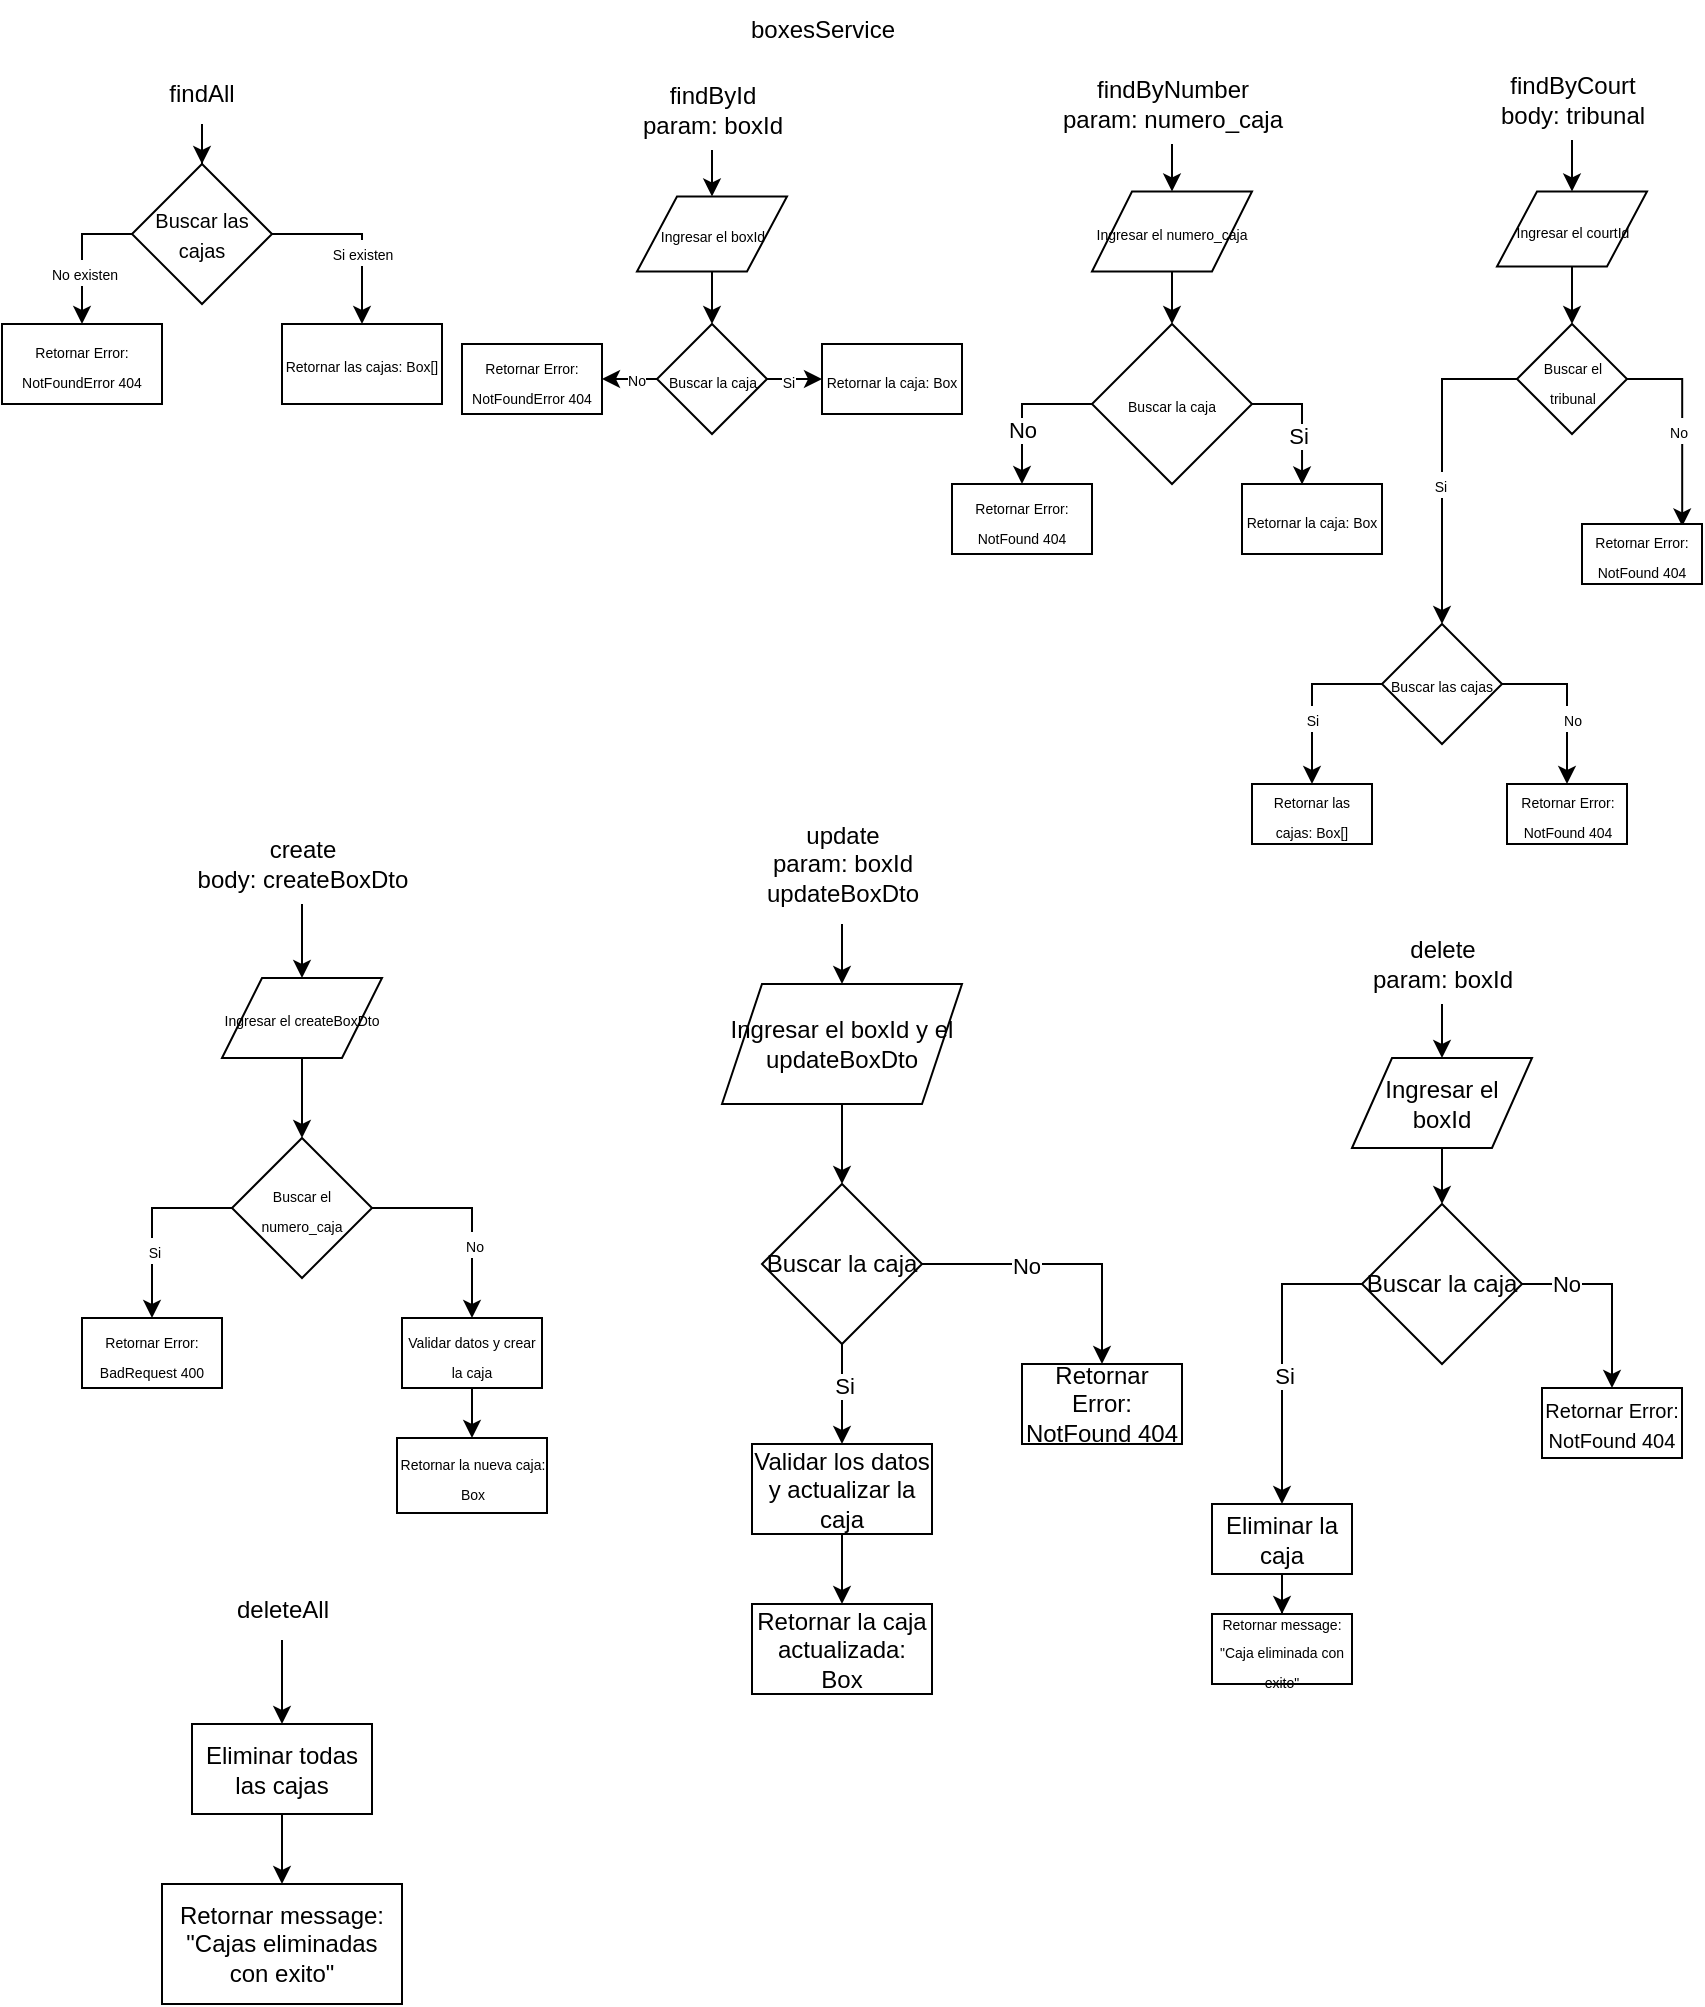 <mxfile version="24.7.17">
  <diagram name="Página-1" id="vw6GqwmN5ZrhFgW-mw1w">
    <mxGraphModel dx="2191" dy="1113" grid="1" gridSize="10" guides="1" tooltips="1" connect="1" arrows="1" fold="1" page="1" pageScale="1" pageWidth="850" pageHeight="1100" math="0" shadow="0">
      <root>
        <mxCell id="0" />
        <mxCell id="1" parent="0" />
        <mxCell id="8geL__UNSn9p4XAOmCWZ-1" value="boxesService" style="text;html=1;align=center;verticalAlign=middle;resizable=0;points=[];autosize=1;strokeColor=none;fillColor=none;" vertex="1" parent="1">
          <mxGeometry x="360" y="8" width="100" height="30" as="geometry" />
        </mxCell>
        <mxCell id="8geL__UNSn9p4XAOmCWZ-3" style="edgeStyle=orthogonalEdgeStyle;rounded=0;orthogonalLoop=1;jettySize=auto;html=1;" edge="1" parent="1" source="8geL__UNSn9p4XAOmCWZ-2" target="8geL__UNSn9p4XAOmCWZ-4">
          <mxGeometry relative="1" as="geometry">
            <mxPoint x="100" y="90" as="targetPoint" />
          </mxGeometry>
        </mxCell>
        <mxCell id="8geL__UNSn9p4XAOmCWZ-2" value="findAll" style="text;html=1;align=center;verticalAlign=middle;whiteSpace=wrap;rounded=0;" vertex="1" parent="1">
          <mxGeometry x="70" y="40" width="60" height="30" as="geometry" />
        </mxCell>
        <mxCell id="8geL__UNSn9p4XAOmCWZ-5" style="edgeStyle=orthogonalEdgeStyle;rounded=0;orthogonalLoop=1;jettySize=auto;html=1;" edge="1" parent="1" source="8geL__UNSn9p4XAOmCWZ-4" target="8geL__UNSn9p4XAOmCWZ-7">
          <mxGeometry relative="1" as="geometry">
            <mxPoint x="30" y="180" as="targetPoint" />
            <Array as="points">
              <mxPoint x="40" y="125" />
            </Array>
          </mxGeometry>
        </mxCell>
        <mxCell id="8geL__UNSn9p4XAOmCWZ-6" value="&lt;font style=&quot;font-size: 7px;&quot;&gt;No existen&lt;br&gt;&lt;/font&gt;" style="edgeLabel;html=1;align=center;verticalAlign=middle;resizable=0;points=[];" vertex="1" connectable="0" parent="8geL__UNSn9p4XAOmCWZ-5">
          <mxGeometry x="0.517" y="1" relative="1" as="geometry">
            <mxPoint y="-9" as="offset" />
          </mxGeometry>
        </mxCell>
        <mxCell id="8geL__UNSn9p4XAOmCWZ-8" style="edgeStyle=orthogonalEdgeStyle;rounded=0;orthogonalLoop=1;jettySize=auto;html=1;" edge="1" parent="1" source="8geL__UNSn9p4XAOmCWZ-4" target="8geL__UNSn9p4XAOmCWZ-10">
          <mxGeometry relative="1" as="geometry">
            <mxPoint x="170" y="170" as="targetPoint" />
          </mxGeometry>
        </mxCell>
        <mxCell id="8geL__UNSn9p4XAOmCWZ-9" value="&lt;font style=&quot;font-size: 7px;&quot;&gt;Si existen&lt;br&gt;&lt;/font&gt;" style="edgeLabel;html=1;align=center;verticalAlign=middle;resizable=0;points=[];" vertex="1" connectable="0" parent="8geL__UNSn9p4XAOmCWZ-8">
          <mxGeometry x="0.205" relative="1" as="geometry">
            <mxPoint as="offset" />
          </mxGeometry>
        </mxCell>
        <mxCell id="8geL__UNSn9p4XAOmCWZ-4" value="&lt;font style=&quot;font-size: 10px;&quot;&gt;Buscar las cajas&lt;br&gt;&lt;/font&gt;" style="rhombus;whiteSpace=wrap;html=1;" vertex="1" parent="1">
          <mxGeometry x="65" y="90" width="70" height="70" as="geometry" />
        </mxCell>
        <mxCell id="8geL__UNSn9p4XAOmCWZ-7" value="&lt;font style=&quot;font-size: 7px;&quot;&gt;Retornar Error: NotFoundError 404&lt;br&gt;&lt;/font&gt;" style="rounded=0;whiteSpace=wrap;html=1;" vertex="1" parent="1">
          <mxGeometry y="170" width="80" height="40" as="geometry" />
        </mxCell>
        <mxCell id="8geL__UNSn9p4XAOmCWZ-10" value="&lt;font style=&quot;font-size: 7px;&quot;&gt;Retornar las cajas: Box[]&lt;br&gt;&lt;/font&gt;" style="rounded=0;whiteSpace=wrap;html=1;" vertex="1" parent="1">
          <mxGeometry x="140" y="170" width="80" height="40" as="geometry" />
        </mxCell>
        <mxCell id="8geL__UNSn9p4XAOmCWZ-13" style="edgeStyle=orthogonalEdgeStyle;rounded=0;orthogonalLoop=1;jettySize=auto;html=1;" edge="1" parent="1" source="8geL__UNSn9p4XAOmCWZ-11" target="8geL__UNSn9p4XAOmCWZ-14">
          <mxGeometry relative="1" as="geometry">
            <mxPoint x="355" y="110" as="targetPoint" />
          </mxGeometry>
        </mxCell>
        <mxCell id="8geL__UNSn9p4XAOmCWZ-11" value="&lt;div&gt;findById&lt;/div&gt;&lt;div&gt;param: boxId&lt;br&gt;&lt;/div&gt;" style="text;html=1;align=center;verticalAlign=middle;resizable=0;points=[];autosize=1;strokeColor=none;fillColor=none;" vertex="1" parent="1">
          <mxGeometry x="310" y="43" width="90" height="40" as="geometry" />
        </mxCell>
        <mxCell id="8geL__UNSn9p4XAOmCWZ-15" style="edgeStyle=orthogonalEdgeStyle;rounded=0;orthogonalLoop=1;jettySize=auto;html=1;" edge="1" parent="1" source="8geL__UNSn9p4XAOmCWZ-14" target="8geL__UNSn9p4XAOmCWZ-16">
          <mxGeometry relative="1" as="geometry">
            <mxPoint x="355" y="170" as="targetPoint" />
          </mxGeometry>
        </mxCell>
        <mxCell id="8geL__UNSn9p4XAOmCWZ-14" value="&lt;font style=&quot;font-size: 7px;&quot;&gt;Ingresar el boxId&lt;br&gt;&lt;/font&gt;" style="shape=parallelogram;perimeter=parallelogramPerimeter;whiteSpace=wrap;html=1;fixedSize=1;" vertex="1" parent="1">
          <mxGeometry x="317.5" y="106.25" width="75" height="37.5" as="geometry" />
        </mxCell>
        <mxCell id="8geL__UNSn9p4XAOmCWZ-17" style="edgeStyle=orthogonalEdgeStyle;rounded=0;orthogonalLoop=1;jettySize=auto;html=1;" edge="1" parent="1" source="8geL__UNSn9p4XAOmCWZ-16" target="8geL__UNSn9p4XAOmCWZ-18">
          <mxGeometry relative="1" as="geometry">
            <mxPoint x="300" y="197.5" as="targetPoint" />
          </mxGeometry>
        </mxCell>
        <mxCell id="8geL__UNSn9p4XAOmCWZ-19" value="&lt;font style=&quot;font-size: 7px;&quot;&gt;No&lt;/font&gt;" style="edgeLabel;html=1;align=center;verticalAlign=middle;resizable=0;points=[];" vertex="1" connectable="0" parent="8geL__UNSn9p4XAOmCWZ-17">
          <mxGeometry x="0.375" y="-1" relative="1" as="geometry">
            <mxPoint as="offset" />
          </mxGeometry>
        </mxCell>
        <mxCell id="8geL__UNSn9p4XAOmCWZ-20" style="edgeStyle=orthogonalEdgeStyle;rounded=0;orthogonalLoop=1;jettySize=auto;html=1;" edge="1" parent="1" source="8geL__UNSn9p4XAOmCWZ-16" target="8geL__UNSn9p4XAOmCWZ-22">
          <mxGeometry relative="1" as="geometry">
            <mxPoint x="420" y="197.5" as="targetPoint" />
          </mxGeometry>
        </mxCell>
        <mxCell id="8geL__UNSn9p4XAOmCWZ-21" value="&lt;font style=&quot;font-size: 7px;&quot;&gt;Si&lt;/font&gt;" style="edgeLabel;html=1;align=center;verticalAlign=middle;resizable=0;points=[];" vertex="1" connectable="0" parent="8geL__UNSn9p4XAOmCWZ-20">
          <mxGeometry x="-0.162" relative="1" as="geometry">
            <mxPoint x="-8" as="offset" />
          </mxGeometry>
        </mxCell>
        <mxCell id="8geL__UNSn9p4XAOmCWZ-16" value="&lt;font style=&quot;font-size: 7px;&quot;&gt;Buscar la caja&lt;br&gt;&lt;/font&gt;" style="rhombus;whiteSpace=wrap;html=1;" vertex="1" parent="1">
          <mxGeometry x="327.5" y="170" width="55" height="55" as="geometry" />
        </mxCell>
        <mxCell id="8geL__UNSn9p4XAOmCWZ-18" value="&lt;font style=&quot;font-size: 7px;&quot;&gt;Retornar Error: NotFoundError 404&lt;br&gt;&lt;/font&gt;" style="rounded=0;whiteSpace=wrap;html=1;" vertex="1" parent="1">
          <mxGeometry x="230" y="180" width="70" height="35" as="geometry" />
        </mxCell>
        <mxCell id="8geL__UNSn9p4XAOmCWZ-22" value="&lt;font style=&quot;font-size: 7px;&quot;&gt;Retornar la caja: Box&lt;br&gt;&lt;/font&gt;" style="rounded=0;whiteSpace=wrap;html=1;" vertex="1" parent="1">
          <mxGeometry x="410" y="180" width="70" height="35" as="geometry" />
        </mxCell>
        <mxCell id="8geL__UNSn9p4XAOmCWZ-24" style="edgeStyle=orthogonalEdgeStyle;rounded=0;orthogonalLoop=1;jettySize=auto;html=1;" edge="1" parent="1" source="8geL__UNSn9p4XAOmCWZ-23" target="8geL__UNSn9p4XAOmCWZ-25">
          <mxGeometry relative="1" as="geometry">
            <mxPoint x="585" y="100.0" as="targetPoint" />
          </mxGeometry>
        </mxCell>
        <mxCell id="8geL__UNSn9p4XAOmCWZ-23" value="&lt;div&gt;findByNumber&lt;/div&gt;&lt;div&gt;param: numero_caja&lt;br&gt;&lt;/div&gt;" style="text;html=1;align=center;verticalAlign=middle;resizable=0;points=[];autosize=1;strokeColor=none;fillColor=none;" vertex="1" parent="1">
          <mxGeometry x="520" y="40" width="130" height="40" as="geometry" />
        </mxCell>
        <mxCell id="8geL__UNSn9p4XAOmCWZ-26" style="edgeStyle=orthogonalEdgeStyle;rounded=0;orthogonalLoop=1;jettySize=auto;html=1;" edge="1" parent="1" source="8geL__UNSn9p4XAOmCWZ-25" target="8geL__UNSn9p4XAOmCWZ-27">
          <mxGeometry relative="1" as="geometry">
            <mxPoint x="585" y="170" as="targetPoint" />
          </mxGeometry>
        </mxCell>
        <mxCell id="8geL__UNSn9p4XAOmCWZ-25" value="&lt;font style=&quot;font-size: 7px;&quot;&gt;Ingresar el numero_caja&lt;/font&gt;" style="shape=parallelogram;perimeter=parallelogramPerimeter;whiteSpace=wrap;html=1;fixedSize=1;" vertex="1" parent="1">
          <mxGeometry x="545" y="103.75" width="80" height="40" as="geometry" />
        </mxCell>
        <mxCell id="8geL__UNSn9p4XAOmCWZ-28" style="edgeStyle=orthogonalEdgeStyle;rounded=0;orthogonalLoop=1;jettySize=auto;html=1;entryX=0.429;entryY=0.007;entryDx=0;entryDy=0;entryPerimeter=0;exitX=1;exitY=0.5;exitDx=0;exitDy=0;" edge="1" parent="1" source="8geL__UNSn9p4XAOmCWZ-27" target="8geL__UNSn9p4XAOmCWZ-33">
          <mxGeometry relative="1" as="geometry">
            <mxPoint x="650" y="260" as="targetPoint" />
          </mxGeometry>
        </mxCell>
        <mxCell id="8geL__UNSn9p4XAOmCWZ-31" value="Si" style="edgeLabel;html=1;align=center;verticalAlign=middle;resizable=0;points=[];" vertex="1" connectable="0" parent="8geL__UNSn9p4XAOmCWZ-28">
          <mxGeometry x="0.238" y="-2" relative="1" as="geometry">
            <mxPoint as="offset" />
          </mxGeometry>
        </mxCell>
        <mxCell id="8geL__UNSn9p4XAOmCWZ-29" style="edgeStyle=orthogonalEdgeStyle;rounded=0;orthogonalLoop=1;jettySize=auto;html=1;entryX=0.5;entryY=0;entryDx=0;entryDy=0;" edge="1" parent="1" source="8geL__UNSn9p4XAOmCWZ-27" target="8geL__UNSn9p4XAOmCWZ-32">
          <mxGeometry relative="1" as="geometry">
            <mxPoint x="510" y="260" as="targetPoint" />
            <Array as="points">
              <mxPoint x="510" y="210" />
            </Array>
          </mxGeometry>
        </mxCell>
        <mxCell id="8geL__UNSn9p4XAOmCWZ-30" value="No" style="edgeLabel;html=1;align=center;verticalAlign=middle;resizable=0;points=[];" vertex="1" connectable="0" parent="8geL__UNSn9p4XAOmCWZ-29">
          <mxGeometry x="0.275" relative="1" as="geometry">
            <mxPoint as="offset" />
          </mxGeometry>
        </mxCell>
        <mxCell id="8geL__UNSn9p4XAOmCWZ-27" value="&lt;font style=&quot;font-size: 7px;&quot;&gt;Buscar la caja&lt;/font&gt;" style="rhombus;whiteSpace=wrap;html=1;" vertex="1" parent="1">
          <mxGeometry x="545" y="170" width="80" height="80" as="geometry" />
        </mxCell>
        <mxCell id="8geL__UNSn9p4XAOmCWZ-32" value="&lt;font style=&quot;font-size: 7px;&quot;&gt;Retornar Error: NotFound 404&lt;font style=&quot;font-size: 7px;&quot;&gt;&lt;br&gt;&lt;/font&gt;&lt;/font&gt;" style="rounded=0;whiteSpace=wrap;html=1;" vertex="1" parent="1">
          <mxGeometry x="475" y="250" width="70" height="35" as="geometry" />
        </mxCell>
        <mxCell id="8geL__UNSn9p4XAOmCWZ-33" value="&lt;font style=&quot;font-size: 7px;&quot;&gt;Retornar la caja: Box&lt;font style=&quot;font-size: 7px;&quot;&gt;&lt;br&gt;&lt;/font&gt;&lt;/font&gt;" style="rounded=0;whiteSpace=wrap;html=1;" vertex="1" parent="1">
          <mxGeometry x="620" y="250" width="70" height="35" as="geometry" />
        </mxCell>
        <mxCell id="8geL__UNSn9p4XAOmCWZ-35" style="edgeStyle=orthogonalEdgeStyle;rounded=0;orthogonalLoop=1;jettySize=auto;html=1;" edge="1" parent="1" source="8geL__UNSn9p4XAOmCWZ-34" target="8geL__UNSn9p4XAOmCWZ-36">
          <mxGeometry relative="1" as="geometry">
            <mxPoint x="785" y="100" as="targetPoint" />
          </mxGeometry>
        </mxCell>
        <mxCell id="8geL__UNSn9p4XAOmCWZ-34" value="&lt;div&gt;findByCourt&lt;/div&gt;&lt;div&gt;body: tribunal&lt;br&gt;&lt;/div&gt;" style="text;html=1;align=center;verticalAlign=middle;resizable=0;points=[];autosize=1;strokeColor=none;fillColor=none;" vertex="1" parent="1">
          <mxGeometry x="735" y="38" width="100" height="40" as="geometry" />
        </mxCell>
        <mxCell id="8geL__UNSn9p4XAOmCWZ-37" style="edgeStyle=orthogonalEdgeStyle;rounded=0;orthogonalLoop=1;jettySize=auto;html=1;" edge="1" parent="1" source="8geL__UNSn9p4XAOmCWZ-36" target="8geL__UNSn9p4XAOmCWZ-38">
          <mxGeometry relative="1" as="geometry">
            <mxPoint x="785" y="170" as="targetPoint" />
          </mxGeometry>
        </mxCell>
        <mxCell id="8geL__UNSn9p4XAOmCWZ-36" value="&lt;font style=&quot;font-size: 7px;&quot;&gt;Ingresar el courtId&lt;br&gt;&lt;/font&gt;" style="shape=parallelogram;perimeter=parallelogramPerimeter;whiteSpace=wrap;html=1;fixedSize=1;" vertex="1" parent="1">
          <mxGeometry x="747.5" y="103.75" width="75" height="37.5" as="geometry" />
        </mxCell>
        <mxCell id="8geL__UNSn9p4XAOmCWZ-39" style="edgeStyle=orthogonalEdgeStyle;rounded=0;orthogonalLoop=1;jettySize=auto;html=1;" edge="1" parent="1" source="8geL__UNSn9p4XAOmCWZ-38" target="8geL__UNSn9p4XAOmCWZ-44">
          <mxGeometry relative="1" as="geometry">
            <mxPoint x="720" y="300" as="targetPoint" />
          </mxGeometry>
        </mxCell>
        <mxCell id="8geL__UNSn9p4XAOmCWZ-42" value="&lt;font style=&quot;font-size: 7px;&quot;&gt;Si&lt;/font&gt;" style="edgeLabel;html=1;align=center;verticalAlign=middle;resizable=0;points=[];" vertex="1" connectable="0" parent="8geL__UNSn9p4XAOmCWZ-39">
          <mxGeometry x="0.127" y="-1" relative="1" as="geometry">
            <mxPoint as="offset" />
          </mxGeometry>
        </mxCell>
        <mxCell id="8geL__UNSn9p4XAOmCWZ-40" style="edgeStyle=orthogonalEdgeStyle;rounded=0;orthogonalLoop=1;jettySize=auto;html=1;exitX=1;exitY=0.5;exitDx=0;exitDy=0;entryX=0.835;entryY=0.04;entryDx=0;entryDy=0;entryPerimeter=0;" edge="1" parent="1" source="8geL__UNSn9p4XAOmCWZ-38" target="8geL__UNSn9p4XAOmCWZ-43">
          <mxGeometry relative="1" as="geometry">
            <mxPoint x="840" y="270" as="targetPoint" />
          </mxGeometry>
        </mxCell>
        <mxCell id="8geL__UNSn9p4XAOmCWZ-41" value="&lt;font style=&quot;font-size: 7px;&quot;&gt;No&lt;/font&gt;" style="edgeLabel;html=1;align=center;verticalAlign=middle;resizable=0;points=[];" vertex="1" connectable="0" parent="8geL__UNSn9p4XAOmCWZ-40">
          <mxGeometry x="0.035" y="-2" relative="1" as="geometry">
            <mxPoint as="offset" />
          </mxGeometry>
        </mxCell>
        <mxCell id="8geL__UNSn9p4XAOmCWZ-38" value="&lt;font style=&quot;font-size: 7px;&quot;&gt;Buscar el tribunal&lt;/font&gt;" style="rhombus;whiteSpace=wrap;html=1;" vertex="1" parent="1">
          <mxGeometry x="757.5" y="170" width="55" height="55" as="geometry" />
        </mxCell>
        <mxCell id="8geL__UNSn9p4XAOmCWZ-43" value="&lt;font style=&quot;font-size: 7px;&quot;&gt;Retornar Error: NotFound 404&lt;br&gt;&lt;/font&gt;" style="rounded=0;whiteSpace=wrap;html=1;" vertex="1" parent="1">
          <mxGeometry x="790" y="270" width="60" height="30" as="geometry" />
        </mxCell>
        <mxCell id="8geL__UNSn9p4XAOmCWZ-45" style="edgeStyle=orthogonalEdgeStyle;rounded=0;orthogonalLoop=1;jettySize=auto;html=1;" edge="1" parent="1" source="8geL__UNSn9p4XAOmCWZ-44" target="8geL__UNSn9p4XAOmCWZ-49">
          <mxGeometry relative="1" as="geometry">
            <mxPoint x="780" y="400" as="targetPoint" />
          </mxGeometry>
        </mxCell>
        <mxCell id="8geL__UNSn9p4XAOmCWZ-46" value="&lt;font style=&quot;font-size: 7px;&quot;&gt;No&lt;/font&gt;" style="edgeLabel;html=1;align=center;verticalAlign=middle;resizable=0;points=[];" vertex="1" connectable="0" parent="8geL__UNSn9p4XAOmCWZ-45">
          <mxGeometry x="0.197" y="2" relative="1" as="geometry">
            <mxPoint as="offset" />
          </mxGeometry>
        </mxCell>
        <mxCell id="8geL__UNSn9p4XAOmCWZ-47" style="edgeStyle=orthogonalEdgeStyle;rounded=0;orthogonalLoop=1;jettySize=auto;html=1;" edge="1" parent="1" source="8geL__UNSn9p4XAOmCWZ-44" target="8geL__UNSn9p4XAOmCWZ-50">
          <mxGeometry relative="1" as="geometry">
            <mxPoint x="660" y="400" as="targetPoint" />
          </mxGeometry>
        </mxCell>
        <mxCell id="8geL__UNSn9p4XAOmCWZ-48" value="&lt;font style=&quot;font-size: 7px;&quot;&gt;Si&lt;/font&gt;" style="edgeLabel;html=1;align=center;verticalAlign=middle;resizable=0;points=[];" vertex="1" connectable="0" parent="8geL__UNSn9p4XAOmCWZ-47">
          <mxGeometry x="0.217" relative="1" as="geometry">
            <mxPoint as="offset" />
          </mxGeometry>
        </mxCell>
        <mxCell id="8geL__UNSn9p4XAOmCWZ-44" value="&lt;font style=&quot;font-size: 7px;&quot;&gt;Buscar las cajas&lt;br&gt;&lt;/font&gt;" style="rhombus;whiteSpace=wrap;html=1;" vertex="1" parent="1">
          <mxGeometry x="690" y="320" width="60" height="60" as="geometry" />
        </mxCell>
        <mxCell id="8geL__UNSn9p4XAOmCWZ-49" value="&lt;font style=&quot;font-size: 7px;&quot;&gt;Retornar Error: NotFound 404&lt;br&gt;&lt;/font&gt;" style="rounded=0;whiteSpace=wrap;html=1;" vertex="1" parent="1">
          <mxGeometry x="752.5" y="400" width="60" height="30" as="geometry" />
        </mxCell>
        <mxCell id="8geL__UNSn9p4XAOmCWZ-50" value="&lt;font style=&quot;font-size: 7px;&quot;&gt;Retornar las cajas: Box[]&lt;br&gt;&lt;/font&gt;" style="rounded=0;whiteSpace=wrap;html=1;" vertex="1" parent="1">
          <mxGeometry x="625" y="400" width="60" height="30" as="geometry" />
        </mxCell>
        <mxCell id="8geL__UNSn9p4XAOmCWZ-52" style="edgeStyle=orthogonalEdgeStyle;rounded=0;orthogonalLoop=1;jettySize=auto;html=1;" edge="1" parent="1" source="8geL__UNSn9p4XAOmCWZ-51" target="8geL__UNSn9p4XAOmCWZ-53">
          <mxGeometry relative="1" as="geometry">
            <mxPoint x="150" y="497" as="targetPoint" />
          </mxGeometry>
        </mxCell>
        <mxCell id="8geL__UNSn9p4XAOmCWZ-51" value="&lt;div&gt;create&lt;/div&gt;&lt;div&gt;body: createBoxDto&lt;br&gt;&lt;/div&gt;" style="text;html=1;align=center;verticalAlign=middle;resizable=0;points=[];autosize=1;strokeColor=none;fillColor=none;" vertex="1" parent="1">
          <mxGeometry x="85" y="420" width="130" height="40" as="geometry" />
        </mxCell>
        <mxCell id="8geL__UNSn9p4XAOmCWZ-54" style="edgeStyle=orthogonalEdgeStyle;rounded=0;orthogonalLoop=1;jettySize=auto;html=1;" edge="1" parent="1" source="8geL__UNSn9p4XAOmCWZ-53" target="8geL__UNSn9p4XAOmCWZ-55">
          <mxGeometry relative="1" as="geometry">
            <mxPoint x="150" y="597" as="targetPoint" />
          </mxGeometry>
        </mxCell>
        <mxCell id="8geL__UNSn9p4XAOmCWZ-53" value="&lt;font style=&quot;font-size: 7px;&quot;&gt;Ingresar el createBoxDto&lt;/font&gt;" style="shape=parallelogram;perimeter=parallelogramPerimeter;whiteSpace=wrap;html=1;fixedSize=1;" vertex="1" parent="1">
          <mxGeometry x="110" y="497" width="80" height="40" as="geometry" />
        </mxCell>
        <mxCell id="8geL__UNSn9p4XAOmCWZ-56" style="edgeStyle=orthogonalEdgeStyle;rounded=0;orthogonalLoop=1;jettySize=auto;html=1;" edge="1" parent="1" source="8geL__UNSn9p4XAOmCWZ-55" target="8geL__UNSn9p4XAOmCWZ-58">
          <mxGeometry relative="1" as="geometry">
            <mxPoint x="60" y="667" as="targetPoint" />
          </mxGeometry>
        </mxCell>
        <mxCell id="8geL__UNSn9p4XAOmCWZ-57" value="&lt;font style=&quot;font-size: 7px;&quot;&gt;Si&lt;/font&gt;" style="edgeLabel;html=1;align=center;verticalAlign=middle;resizable=0;points=[];" vertex="1" connectable="0" parent="8geL__UNSn9p4XAOmCWZ-56">
          <mxGeometry x="0.269" y="1" relative="1" as="geometry">
            <mxPoint as="offset" />
          </mxGeometry>
        </mxCell>
        <mxCell id="8geL__UNSn9p4XAOmCWZ-59" style="edgeStyle=orthogonalEdgeStyle;rounded=0;orthogonalLoop=1;jettySize=auto;html=1;" edge="1" parent="1" source="8geL__UNSn9p4XAOmCWZ-55" target="8geL__UNSn9p4XAOmCWZ-62">
          <mxGeometry relative="1" as="geometry">
            <mxPoint x="230" y="667" as="targetPoint" />
          </mxGeometry>
        </mxCell>
        <mxCell id="8geL__UNSn9p4XAOmCWZ-60" value="&lt;font style=&quot;font-size: 7px;&quot;&gt;No&lt;/font&gt;" style="edgeLabel;html=1;align=center;verticalAlign=middle;resizable=0;points=[];" vertex="1" connectable="0" parent="8geL__UNSn9p4XAOmCWZ-59">
          <mxGeometry x="0.295" y="1" relative="1" as="geometry">
            <mxPoint as="offset" />
          </mxGeometry>
        </mxCell>
        <mxCell id="8geL__UNSn9p4XAOmCWZ-55" value="&lt;font style=&quot;font-size: 7px;&quot;&gt;Buscar el numero_caja&lt;br&gt;&lt;/font&gt;" style="rhombus;whiteSpace=wrap;html=1;" vertex="1" parent="1">
          <mxGeometry x="115" y="577" width="70" height="70" as="geometry" />
        </mxCell>
        <mxCell id="8geL__UNSn9p4XAOmCWZ-58" value="&lt;font style=&quot;font-size: 7px;&quot;&gt;Retornar Error: BadRequest 400&lt;br&gt;&lt;/font&gt;" style="rounded=0;whiteSpace=wrap;html=1;" vertex="1" parent="1">
          <mxGeometry x="40" y="667" width="70" height="35" as="geometry" />
        </mxCell>
        <mxCell id="8geL__UNSn9p4XAOmCWZ-63" style="edgeStyle=orthogonalEdgeStyle;rounded=0;orthogonalLoop=1;jettySize=auto;html=1;" edge="1" parent="1" source="8geL__UNSn9p4XAOmCWZ-62" target="8geL__UNSn9p4XAOmCWZ-64">
          <mxGeometry relative="1" as="geometry">
            <mxPoint x="235" y="727" as="targetPoint" />
          </mxGeometry>
        </mxCell>
        <mxCell id="8geL__UNSn9p4XAOmCWZ-62" value="&lt;font style=&quot;font-size: 7px;&quot;&gt;Validar datos y crear la caja&lt;br&gt;&lt;/font&gt;" style="rounded=0;whiteSpace=wrap;html=1;" vertex="1" parent="1">
          <mxGeometry x="200" y="667" width="70" height="35" as="geometry" />
        </mxCell>
        <mxCell id="8geL__UNSn9p4XAOmCWZ-64" value="&lt;font style=&quot;font-size: 7px;&quot;&gt;Retornar la nueva caja: Box&lt;br&gt;&lt;/font&gt;" style="rounded=0;whiteSpace=wrap;html=1;" vertex="1" parent="1">
          <mxGeometry x="197.5" y="727" width="75" height="37.5" as="geometry" />
        </mxCell>
        <mxCell id="8geL__UNSn9p4XAOmCWZ-66" style="edgeStyle=orthogonalEdgeStyle;rounded=0;orthogonalLoop=1;jettySize=auto;html=1;" edge="1" parent="1" source="8geL__UNSn9p4XAOmCWZ-65" target="8geL__UNSn9p4XAOmCWZ-67">
          <mxGeometry relative="1" as="geometry">
            <mxPoint x="420" y="500" as="targetPoint" />
          </mxGeometry>
        </mxCell>
        <mxCell id="8geL__UNSn9p4XAOmCWZ-65" value="&lt;div&gt;update&lt;br&gt;param: boxId&lt;br&gt;&lt;/div&gt;&lt;div&gt;updateBoxDto&lt;br&gt;&lt;/div&gt;" style="text;html=1;align=center;verticalAlign=middle;resizable=0;points=[];autosize=1;strokeColor=none;fillColor=none;" vertex="1" parent="1">
          <mxGeometry x="370" y="410" width="100" height="60" as="geometry" />
        </mxCell>
        <mxCell id="8geL__UNSn9p4XAOmCWZ-68" style="edgeStyle=orthogonalEdgeStyle;rounded=0;orthogonalLoop=1;jettySize=auto;html=1;" edge="1" parent="1" source="8geL__UNSn9p4XAOmCWZ-67" target="8geL__UNSn9p4XAOmCWZ-69">
          <mxGeometry relative="1" as="geometry">
            <mxPoint x="420" y="600" as="targetPoint" />
          </mxGeometry>
        </mxCell>
        <mxCell id="8geL__UNSn9p4XAOmCWZ-67" value="Ingresar el boxId y el updateBoxDto" style="shape=parallelogram;perimeter=parallelogramPerimeter;whiteSpace=wrap;html=1;fixedSize=1;" vertex="1" parent="1">
          <mxGeometry x="360" y="500" width="120" height="60" as="geometry" />
        </mxCell>
        <mxCell id="8geL__UNSn9p4XAOmCWZ-70" style="edgeStyle=orthogonalEdgeStyle;rounded=0;orthogonalLoop=1;jettySize=auto;html=1;" edge="1" parent="1" source="8geL__UNSn9p4XAOmCWZ-69" target="8geL__UNSn9p4XAOmCWZ-72">
          <mxGeometry relative="1" as="geometry">
            <mxPoint x="530" y="690" as="targetPoint" />
          </mxGeometry>
        </mxCell>
        <mxCell id="8geL__UNSn9p4XAOmCWZ-71" value="No" style="edgeLabel;html=1;align=center;verticalAlign=middle;resizable=0;points=[];" vertex="1" connectable="0" parent="8geL__UNSn9p4XAOmCWZ-70">
          <mxGeometry x="-0.258" y="-1" relative="1" as="geometry">
            <mxPoint as="offset" />
          </mxGeometry>
        </mxCell>
        <mxCell id="8geL__UNSn9p4XAOmCWZ-73" style="edgeStyle=orthogonalEdgeStyle;rounded=0;orthogonalLoop=1;jettySize=auto;html=1;" edge="1" parent="1" source="8geL__UNSn9p4XAOmCWZ-69" target="8geL__UNSn9p4XAOmCWZ-75">
          <mxGeometry relative="1" as="geometry">
            <mxPoint x="420" y="730" as="targetPoint" />
          </mxGeometry>
        </mxCell>
        <mxCell id="8geL__UNSn9p4XAOmCWZ-74" value="Si" style="edgeLabel;html=1;align=center;verticalAlign=middle;resizable=0;points=[];" vertex="1" connectable="0" parent="8geL__UNSn9p4XAOmCWZ-73">
          <mxGeometry x="-0.173" y="1" relative="1" as="geometry">
            <mxPoint as="offset" />
          </mxGeometry>
        </mxCell>
        <mxCell id="8geL__UNSn9p4XAOmCWZ-69" value="Buscar la caja" style="rhombus;whiteSpace=wrap;html=1;" vertex="1" parent="1">
          <mxGeometry x="380" y="600" width="80" height="80" as="geometry" />
        </mxCell>
        <mxCell id="8geL__UNSn9p4XAOmCWZ-72" value="Retornar Error: NotFound 404" style="rounded=0;whiteSpace=wrap;html=1;" vertex="1" parent="1">
          <mxGeometry x="510" y="690" width="80" height="40" as="geometry" />
        </mxCell>
        <mxCell id="8geL__UNSn9p4XAOmCWZ-76" style="edgeStyle=orthogonalEdgeStyle;rounded=0;orthogonalLoop=1;jettySize=auto;html=1;" edge="1" parent="1" source="8geL__UNSn9p4XAOmCWZ-75" target="8geL__UNSn9p4XAOmCWZ-77">
          <mxGeometry relative="1" as="geometry">
            <mxPoint x="420" y="810" as="targetPoint" />
          </mxGeometry>
        </mxCell>
        <mxCell id="8geL__UNSn9p4XAOmCWZ-75" value="Validar los datos y actualizar la caja" style="rounded=0;whiteSpace=wrap;html=1;" vertex="1" parent="1">
          <mxGeometry x="375" y="730" width="90" height="45" as="geometry" />
        </mxCell>
        <mxCell id="8geL__UNSn9p4XAOmCWZ-77" value="Retornar la caja actualizada: Box" style="rounded=0;whiteSpace=wrap;html=1;" vertex="1" parent="1">
          <mxGeometry x="375" y="810" width="90" height="45" as="geometry" />
        </mxCell>
        <mxCell id="8geL__UNSn9p4XAOmCWZ-79" style="edgeStyle=orthogonalEdgeStyle;rounded=0;orthogonalLoop=1;jettySize=auto;html=1;" edge="1" parent="1" source="8geL__UNSn9p4XAOmCWZ-78" target="8geL__UNSn9p4XAOmCWZ-80">
          <mxGeometry relative="1" as="geometry">
            <mxPoint x="720" y="550" as="targetPoint" />
          </mxGeometry>
        </mxCell>
        <mxCell id="8geL__UNSn9p4XAOmCWZ-78" value="&lt;div&gt;delete&lt;/div&gt;&lt;div&gt;param: boxId&lt;br&gt;&lt;/div&gt;" style="text;html=1;align=center;verticalAlign=middle;resizable=0;points=[];autosize=1;strokeColor=none;fillColor=none;" vertex="1" parent="1">
          <mxGeometry x="675" y="470" width="90" height="40" as="geometry" />
        </mxCell>
        <mxCell id="8geL__UNSn9p4XAOmCWZ-82" style="edgeStyle=orthogonalEdgeStyle;rounded=0;orthogonalLoop=1;jettySize=auto;html=1;" edge="1" parent="1" source="8geL__UNSn9p4XAOmCWZ-80" target="8geL__UNSn9p4XAOmCWZ-83">
          <mxGeometry relative="1" as="geometry">
            <mxPoint x="720" y="620" as="targetPoint" />
          </mxGeometry>
        </mxCell>
        <mxCell id="8geL__UNSn9p4XAOmCWZ-80" value="Ingresar el boxId" style="shape=parallelogram;perimeter=parallelogramPerimeter;whiteSpace=wrap;html=1;fixedSize=1;" vertex="1" parent="1">
          <mxGeometry x="675" y="537" width="90" height="45" as="geometry" />
        </mxCell>
        <mxCell id="8geL__UNSn9p4XAOmCWZ-84" style="edgeStyle=orthogonalEdgeStyle;rounded=0;orthogonalLoop=1;jettySize=auto;html=1;" edge="1" parent="1" source="8geL__UNSn9p4XAOmCWZ-83" target="8geL__UNSn9p4XAOmCWZ-86">
          <mxGeometry relative="1" as="geometry">
            <mxPoint x="820" y="700.0" as="targetPoint" />
          </mxGeometry>
        </mxCell>
        <mxCell id="8geL__UNSn9p4XAOmCWZ-85" value="No" style="edgeLabel;html=1;align=center;verticalAlign=middle;resizable=0;points=[];" vertex="1" connectable="0" parent="8geL__UNSn9p4XAOmCWZ-84">
          <mxGeometry x="-0.543" relative="1" as="geometry">
            <mxPoint as="offset" />
          </mxGeometry>
        </mxCell>
        <mxCell id="8geL__UNSn9p4XAOmCWZ-87" style="edgeStyle=orthogonalEdgeStyle;rounded=0;orthogonalLoop=1;jettySize=auto;html=1;" edge="1" parent="1" source="8geL__UNSn9p4XAOmCWZ-83" target="8geL__UNSn9p4XAOmCWZ-89">
          <mxGeometry relative="1" as="geometry">
            <mxPoint x="660.0" y="760.0" as="targetPoint" />
          </mxGeometry>
        </mxCell>
        <mxCell id="8geL__UNSn9p4XAOmCWZ-88" value="Si" style="edgeLabel;html=1;align=center;verticalAlign=middle;resizable=0;points=[];" vertex="1" connectable="0" parent="8geL__UNSn9p4XAOmCWZ-87">
          <mxGeometry x="0.145" y="1" relative="1" as="geometry">
            <mxPoint as="offset" />
          </mxGeometry>
        </mxCell>
        <mxCell id="8geL__UNSn9p4XAOmCWZ-83" value="Buscar la caja " style="rhombus;whiteSpace=wrap;html=1;" vertex="1" parent="1">
          <mxGeometry x="680" y="610" width="80" height="80" as="geometry" />
        </mxCell>
        <mxCell id="8geL__UNSn9p4XAOmCWZ-86" value="&lt;font style=&quot;font-size: 10px;&quot;&gt;Retornar Error: NotFound 404&lt;br&gt;&lt;/font&gt;" style="rounded=0;whiteSpace=wrap;html=1;" vertex="1" parent="1">
          <mxGeometry x="770" y="702" width="70" height="35" as="geometry" />
        </mxCell>
        <mxCell id="8geL__UNSn9p4XAOmCWZ-90" style="edgeStyle=orthogonalEdgeStyle;rounded=0;orthogonalLoop=1;jettySize=auto;html=1;" edge="1" parent="1" source="8geL__UNSn9p4XAOmCWZ-89" target="8geL__UNSn9p4XAOmCWZ-91">
          <mxGeometry relative="1" as="geometry">
            <mxPoint x="640.0" y="820.0" as="targetPoint" />
          </mxGeometry>
        </mxCell>
        <mxCell id="8geL__UNSn9p4XAOmCWZ-89" value="Eliminar la caja" style="rounded=0;whiteSpace=wrap;html=1;" vertex="1" parent="1">
          <mxGeometry x="605" y="760" width="70" height="35" as="geometry" />
        </mxCell>
        <mxCell id="8geL__UNSn9p4XAOmCWZ-91" value="&lt;font style=&quot;font-size: 7px;&quot;&gt;Retornar message: &quot;Caja eliminada con exito&quot;&lt;br&gt;&lt;/font&gt;" style="rounded=0;whiteSpace=wrap;html=1;" vertex="1" parent="1">
          <mxGeometry x="605" y="815" width="70" height="35" as="geometry" />
        </mxCell>
        <mxCell id="8geL__UNSn9p4XAOmCWZ-93" style="edgeStyle=orthogonalEdgeStyle;rounded=0;orthogonalLoop=1;jettySize=auto;html=1;" edge="1" parent="1" source="8geL__UNSn9p4XAOmCWZ-92" target="8geL__UNSn9p4XAOmCWZ-94">
          <mxGeometry relative="1" as="geometry">
            <mxPoint x="140.0" y="870" as="targetPoint" />
          </mxGeometry>
        </mxCell>
        <mxCell id="8geL__UNSn9p4XAOmCWZ-92" value="deleteAll" style="text;html=1;align=center;verticalAlign=middle;resizable=0;points=[];autosize=1;strokeColor=none;fillColor=none;" vertex="1" parent="1">
          <mxGeometry x="105" y="798" width="70" height="30" as="geometry" />
        </mxCell>
        <mxCell id="8geL__UNSn9p4XAOmCWZ-95" style="edgeStyle=orthogonalEdgeStyle;rounded=0;orthogonalLoop=1;jettySize=auto;html=1;" edge="1" parent="1" source="8geL__UNSn9p4XAOmCWZ-94" target="8geL__UNSn9p4XAOmCWZ-96">
          <mxGeometry relative="1" as="geometry">
            <mxPoint x="140.0" y="950" as="targetPoint" />
          </mxGeometry>
        </mxCell>
        <mxCell id="8geL__UNSn9p4XAOmCWZ-94" value="Eliminar todas las cajas" style="rounded=0;whiteSpace=wrap;html=1;" vertex="1" parent="1">
          <mxGeometry x="95" y="870" width="90" height="45" as="geometry" />
        </mxCell>
        <mxCell id="8geL__UNSn9p4XAOmCWZ-96" value="Retornar message: &quot;Cajas eliminadas con exito&quot;" style="rounded=0;whiteSpace=wrap;html=1;" vertex="1" parent="1">
          <mxGeometry x="80" y="950" width="120" height="60" as="geometry" />
        </mxCell>
      </root>
    </mxGraphModel>
  </diagram>
</mxfile>
